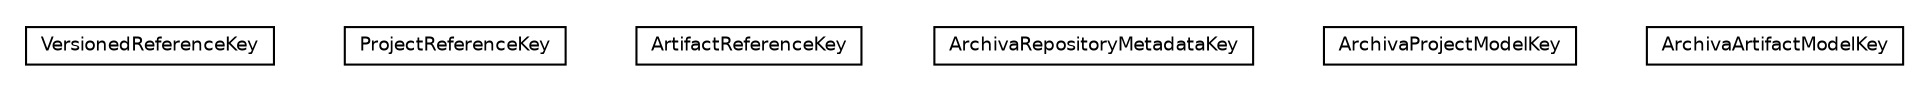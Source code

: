 #!/usr/local/bin/dot
#
# Class diagram 
# Generated by UmlGraph version 4.6 (http://www.spinellis.gr/sw/umlgraph)
#

digraph G {
	edge [fontname="Helvetica",fontsize=10,labelfontname="Helvetica",labelfontsize=10];
	node [fontname="Helvetica",fontsize=10,shape=plaintext];
	// org.apache.maven.archiva.model.jpox.VersionedReferenceKey
	c4204 [label=<<table border="0" cellborder="1" cellspacing="0" cellpadding="2" port="p" href="./VersionedReferenceKey.html">
		<tr><td><table border="0" cellspacing="0" cellpadding="1">
			<tr><td> VersionedReferenceKey </td></tr>
		</table></td></tr>
		</table>>, fontname="Helvetica", fontcolor="black", fontsize=9.0];
	// org.apache.maven.archiva.model.jpox.ProjectReferenceKey
	c4205 [label=<<table border="0" cellborder="1" cellspacing="0" cellpadding="2" port="p" href="./ProjectReferenceKey.html">
		<tr><td><table border="0" cellspacing="0" cellpadding="1">
			<tr><td> ProjectReferenceKey </td></tr>
		</table></td></tr>
		</table>>, fontname="Helvetica", fontcolor="black", fontsize=9.0];
	// org.apache.maven.archiva.model.jpox.ArtifactReferenceKey
	c4206 [label=<<table border="0" cellborder="1" cellspacing="0" cellpadding="2" port="p" href="./ArtifactReferenceKey.html">
		<tr><td><table border="0" cellspacing="0" cellpadding="1">
			<tr><td> ArtifactReferenceKey </td></tr>
		</table></td></tr>
		</table>>, fontname="Helvetica", fontcolor="black", fontsize=9.0];
	// org.apache.maven.archiva.model.jpox.ArchivaRepositoryMetadataKey
	c4207 [label=<<table border="0" cellborder="1" cellspacing="0" cellpadding="2" port="p" href="./ArchivaRepositoryMetadataKey.html">
		<tr><td><table border="0" cellspacing="0" cellpadding="1">
			<tr><td> ArchivaRepositoryMetadataKey </td></tr>
		</table></td></tr>
		</table>>, fontname="Helvetica", fontcolor="black", fontsize=9.0];
	// org.apache.maven.archiva.model.jpox.ArchivaProjectModelKey
	c4208 [label=<<table border="0" cellborder="1" cellspacing="0" cellpadding="2" port="p" href="./ArchivaProjectModelKey.html">
		<tr><td><table border="0" cellspacing="0" cellpadding="1">
			<tr><td> ArchivaProjectModelKey </td></tr>
		</table></td></tr>
		</table>>, fontname="Helvetica", fontcolor="black", fontsize=9.0];
	// org.apache.maven.archiva.model.jpox.ArchivaArtifactModelKey
	c4209 [label=<<table border="0" cellborder="1" cellspacing="0" cellpadding="2" port="p" href="./ArchivaArtifactModelKey.html">
		<tr><td><table border="0" cellspacing="0" cellpadding="1">
			<tr><td> ArchivaArtifactModelKey </td></tr>
		</table></td></tr>
		</table>>, fontname="Helvetica", fontcolor="black", fontsize=9.0];
}


